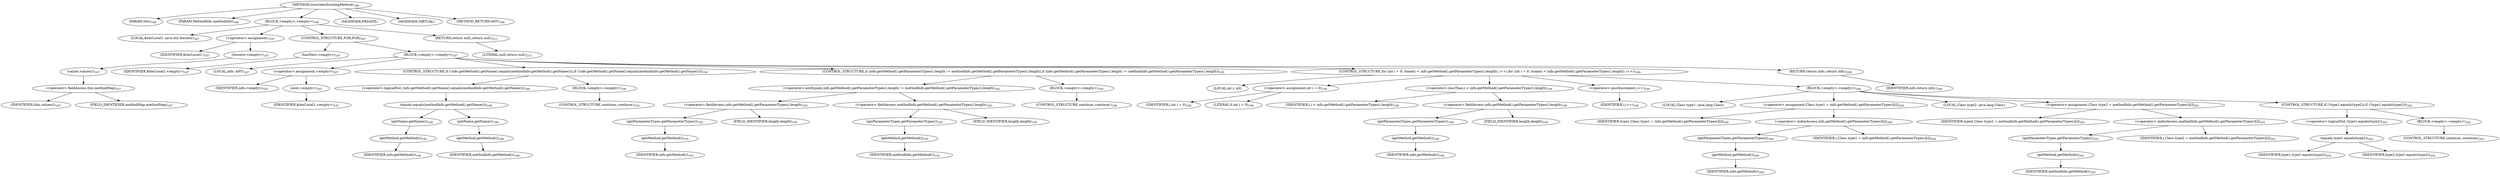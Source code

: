 digraph "overridesExistingMethod" {  
"496" [label = <(METHOD,overridesExistingMethod)<SUB>186</SUB>> ]
"497" [label = <(PARAM,this)<SUB>186</SUB>> ]
"498" [label = <(PARAM,MethodInfo methodInfo)<SUB>186</SUB>> ]
"499" [label = <(BLOCK,&lt;empty&gt;,&lt;empty&gt;)<SUB>186</SUB>> ]
"500" [label = <(LOCAL,$iterLocal1: java.util.Iterator)<SUB>187</SUB>> ]
"501" [label = <(&lt;operator&gt;.assignment,)<SUB>187</SUB>> ]
"502" [label = <(IDENTIFIER,$iterLocal1,)<SUB>187</SUB>> ]
"503" [label = <(iterator,&lt;empty&gt;)<SUB>187</SUB>> ]
"504" [label = <(values,values())<SUB>187</SUB>> ]
"505" [label = <(&lt;operator&gt;.fieldAccess,this.methodMap)<SUB>187</SUB>> ]
"506" [label = <(IDENTIFIER,this,values())<SUB>187</SUB>> ]
"507" [label = <(FIELD_IDENTIFIER,methodMap,methodMap)<SUB>187</SUB>> ]
"508" [label = <(CONTROL_STRUCTURE,FOR,FOR)<SUB>187</SUB>> ]
"509" [label = <(hasNext,&lt;empty&gt;)<SUB>187</SUB>> ]
"510" [label = <(IDENTIFIER,$iterLocal1,&lt;empty&gt;)<SUB>187</SUB>> ]
"511" [label = <(BLOCK,&lt;empty&gt;,&lt;empty&gt;)<SUB>187</SUB>> ]
"512" [label = <(LOCAL,info: ANY)<SUB>187</SUB>> ]
"513" [label = <(&lt;operator&gt;.assignment,&lt;empty&gt;)<SUB>187</SUB>> ]
"514" [label = <(IDENTIFIER,info,&lt;empty&gt;)<SUB>187</SUB>> ]
"515" [label = <(next,&lt;empty&gt;)<SUB>187</SUB>> ]
"516" [label = <(IDENTIFIER,$iterLocal1,&lt;empty&gt;)<SUB>187</SUB>> ]
"517" [label = <(CONTROL_STRUCTURE,if (!info.getMethod().getName().equals(methodInfo.getMethod().getName())),if (!info.getMethod().getName().equals(methodInfo.getMethod().getName())))<SUB>190</SUB>> ]
"518" [label = <(&lt;operator&gt;.logicalNot,!info.getMethod().getName().equals(methodInfo.getMethod().getName()))<SUB>190</SUB>> ]
"519" [label = <(equals,equals(methodInfo.getMethod().getName()))<SUB>190</SUB>> ]
"520" [label = <(getName,getName())<SUB>190</SUB>> ]
"521" [label = <(getMethod,getMethod())<SUB>190</SUB>> ]
"522" [label = <(IDENTIFIER,info,getMethod())<SUB>190</SUB>> ]
"523" [label = <(getName,getName())<SUB>190</SUB>> ]
"524" [label = <(getMethod,getMethod())<SUB>190</SUB>> ]
"525" [label = <(IDENTIFIER,methodInfo,getMethod())<SUB>190</SUB>> ]
"526" [label = <(BLOCK,&lt;empty&gt;,&lt;empty&gt;)<SUB>190</SUB>> ]
"527" [label = <(CONTROL_STRUCTURE,continue;,continue;)<SUB>191</SUB>> ]
"528" [label = <(CONTROL_STRUCTURE,if (info.getMethod().getParameterTypes().length != methodInfo.getMethod().getParameterTypes().length),if (info.getMethod().getParameterTypes().length != methodInfo.getMethod().getParameterTypes().length))<SUB>195</SUB>> ]
"529" [label = <(&lt;operator&gt;.notEquals,info.getMethod().getParameterTypes().length != methodInfo.getMethod().getParameterTypes().length)<SUB>195</SUB>> ]
"530" [label = <(&lt;operator&gt;.fieldAccess,info.getMethod().getParameterTypes().length)<SUB>195</SUB>> ]
"531" [label = <(getParameterTypes,getParameterTypes())<SUB>195</SUB>> ]
"532" [label = <(getMethod,getMethod())<SUB>195</SUB>> ]
"533" [label = <(IDENTIFIER,info,getMethod())<SUB>195</SUB>> ]
"534" [label = <(FIELD_IDENTIFIER,length,length)<SUB>195</SUB>> ]
"535" [label = <(&lt;operator&gt;.fieldAccess,methodInfo.getMethod().getParameterTypes().length)<SUB>195</SUB>> ]
"536" [label = <(getParameterTypes,getParameterTypes())<SUB>195</SUB>> ]
"537" [label = <(getMethod,getMethod())<SUB>195</SUB>> ]
"538" [label = <(IDENTIFIER,methodInfo,getMethod())<SUB>195</SUB>> ]
"539" [label = <(FIELD_IDENTIFIER,length,length)<SUB>195</SUB>> ]
"540" [label = <(BLOCK,&lt;empty&gt;,&lt;empty&gt;)<SUB>195</SUB>> ]
"541" [label = <(CONTROL_STRUCTURE,continue;,continue;)<SUB>196</SUB>> ]
"542" [label = <(CONTROL_STRUCTURE,for (int i = 0; Some(i &lt; info.getMethod().getParameterTypes().length); i++),for (int i = 0; Some(i &lt; info.getMethod().getParameterTypes().length); i++))<SUB>199</SUB>> ]
"543" [label = <(LOCAL,int i: int)> ]
"544" [label = <(&lt;operator&gt;.assignment,int i = 0)<SUB>199</SUB>> ]
"545" [label = <(IDENTIFIER,i,int i = 0)<SUB>199</SUB>> ]
"546" [label = <(LITERAL,0,int i = 0)<SUB>199</SUB>> ]
"547" [label = <(&lt;operator&gt;.lessThan,i &lt; info.getMethod().getParameterTypes().length)<SUB>199</SUB>> ]
"548" [label = <(IDENTIFIER,i,i &lt; info.getMethod().getParameterTypes().length)<SUB>199</SUB>> ]
"549" [label = <(&lt;operator&gt;.fieldAccess,info.getMethod().getParameterTypes().length)<SUB>199</SUB>> ]
"550" [label = <(getParameterTypes,getParameterTypes())<SUB>199</SUB>> ]
"551" [label = <(getMethod,getMethod())<SUB>199</SUB>> ]
"552" [label = <(IDENTIFIER,info,getMethod())<SUB>199</SUB>> ]
"553" [label = <(FIELD_IDENTIFIER,length,length)<SUB>199</SUB>> ]
"554" [label = <(&lt;operator&gt;.postIncrement,i++)<SUB>199</SUB>> ]
"555" [label = <(IDENTIFIER,i,i++)<SUB>199</SUB>> ]
"556" [label = <(BLOCK,&lt;empty&gt;,&lt;empty&gt;)<SUB>199</SUB>> ]
"557" [label = <(LOCAL,Class type1: java.lang.Class)> ]
"558" [label = <(&lt;operator&gt;.assignment,Class type1 = info.getMethod().getParameterTypes()[i])<SUB>200</SUB>> ]
"559" [label = <(IDENTIFIER,type1,Class type1 = info.getMethod().getParameterTypes()[i])<SUB>200</SUB>> ]
"560" [label = <(&lt;operator&gt;.indexAccess,info.getMethod().getParameterTypes()[i])<SUB>200</SUB>> ]
"561" [label = <(getParameterTypes,getParameterTypes())<SUB>200</SUB>> ]
"562" [label = <(getMethod,getMethod())<SUB>200</SUB>> ]
"563" [label = <(IDENTIFIER,info,getMethod())<SUB>200</SUB>> ]
"564" [label = <(IDENTIFIER,i,Class type1 = info.getMethod().getParameterTypes()[i])<SUB>200</SUB>> ]
"565" [label = <(LOCAL,Class type2: java.lang.Class)> ]
"566" [label = <(&lt;operator&gt;.assignment,Class type2 = methodInfo.getMethod().getParameterTypes()[i])<SUB>201</SUB>> ]
"567" [label = <(IDENTIFIER,type2,Class type2 = methodInfo.getMethod().getParameterTypes()[i])<SUB>201</SUB>> ]
"568" [label = <(&lt;operator&gt;.indexAccess,methodInfo.getMethod().getParameterTypes()[i])<SUB>201</SUB>> ]
"569" [label = <(getParameterTypes,getParameterTypes())<SUB>201</SUB>> ]
"570" [label = <(getMethod,getMethod())<SUB>201</SUB>> ]
"571" [label = <(IDENTIFIER,methodInfo,getMethod())<SUB>201</SUB>> ]
"572" [label = <(IDENTIFIER,i,Class type2 = methodInfo.getMethod().getParameterTypes()[i])<SUB>201</SUB>> ]
"573" [label = <(CONTROL_STRUCTURE,if (!type1.equals(type2)),if (!type1.equals(type2)))<SUB>202</SUB>> ]
"574" [label = <(&lt;operator&gt;.logicalNot,!type1.equals(type2))<SUB>202</SUB>> ]
"575" [label = <(equals,type1.equals(type2))<SUB>202</SUB>> ]
"576" [label = <(IDENTIFIER,type1,type1.equals(type2))<SUB>202</SUB>> ]
"577" [label = <(IDENTIFIER,type2,type1.equals(type2))<SUB>202</SUB>> ]
"578" [label = <(BLOCK,&lt;empty&gt;,&lt;empty&gt;)<SUB>202</SUB>> ]
"579" [label = <(CONTROL_STRUCTURE,continue;,continue;)<SUB>203</SUB>> ]
"580" [label = <(RETURN,return info;,return info;)<SUB>208</SUB>> ]
"581" [label = <(IDENTIFIER,info,return info;)<SUB>208</SUB>> ]
"582" [label = <(RETURN,return null;,return null;)<SUB>211</SUB>> ]
"583" [label = <(LITERAL,null,return null;)<SUB>211</SUB>> ]
"584" [label = <(MODIFIER,PRIVATE)> ]
"585" [label = <(MODIFIER,VIRTUAL)> ]
"586" [label = <(METHOD_RETURN,ANY)<SUB>186</SUB>> ]
  "496" -> "497" 
  "496" -> "498" 
  "496" -> "499" 
  "496" -> "584" 
  "496" -> "585" 
  "496" -> "586" 
  "499" -> "500" 
  "499" -> "501" 
  "499" -> "508" 
  "499" -> "582" 
  "501" -> "502" 
  "501" -> "503" 
  "503" -> "504" 
  "504" -> "505" 
  "505" -> "506" 
  "505" -> "507" 
  "508" -> "509" 
  "508" -> "511" 
  "509" -> "510" 
  "511" -> "512" 
  "511" -> "513" 
  "511" -> "517" 
  "511" -> "528" 
  "511" -> "542" 
  "511" -> "580" 
  "513" -> "514" 
  "513" -> "515" 
  "515" -> "516" 
  "517" -> "518" 
  "517" -> "526" 
  "518" -> "519" 
  "519" -> "520" 
  "519" -> "523" 
  "520" -> "521" 
  "521" -> "522" 
  "523" -> "524" 
  "524" -> "525" 
  "526" -> "527" 
  "528" -> "529" 
  "528" -> "540" 
  "529" -> "530" 
  "529" -> "535" 
  "530" -> "531" 
  "530" -> "534" 
  "531" -> "532" 
  "532" -> "533" 
  "535" -> "536" 
  "535" -> "539" 
  "536" -> "537" 
  "537" -> "538" 
  "540" -> "541" 
  "542" -> "543" 
  "542" -> "544" 
  "542" -> "547" 
  "542" -> "554" 
  "542" -> "556" 
  "544" -> "545" 
  "544" -> "546" 
  "547" -> "548" 
  "547" -> "549" 
  "549" -> "550" 
  "549" -> "553" 
  "550" -> "551" 
  "551" -> "552" 
  "554" -> "555" 
  "556" -> "557" 
  "556" -> "558" 
  "556" -> "565" 
  "556" -> "566" 
  "556" -> "573" 
  "558" -> "559" 
  "558" -> "560" 
  "560" -> "561" 
  "560" -> "564" 
  "561" -> "562" 
  "562" -> "563" 
  "566" -> "567" 
  "566" -> "568" 
  "568" -> "569" 
  "568" -> "572" 
  "569" -> "570" 
  "570" -> "571" 
  "573" -> "574" 
  "573" -> "578" 
  "574" -> "575" 
  "575" -> "576" 
  "575" -> "577" 
  "578" -> "579" 
  "580" -> "581" 
  "582" -> "583" 
}
